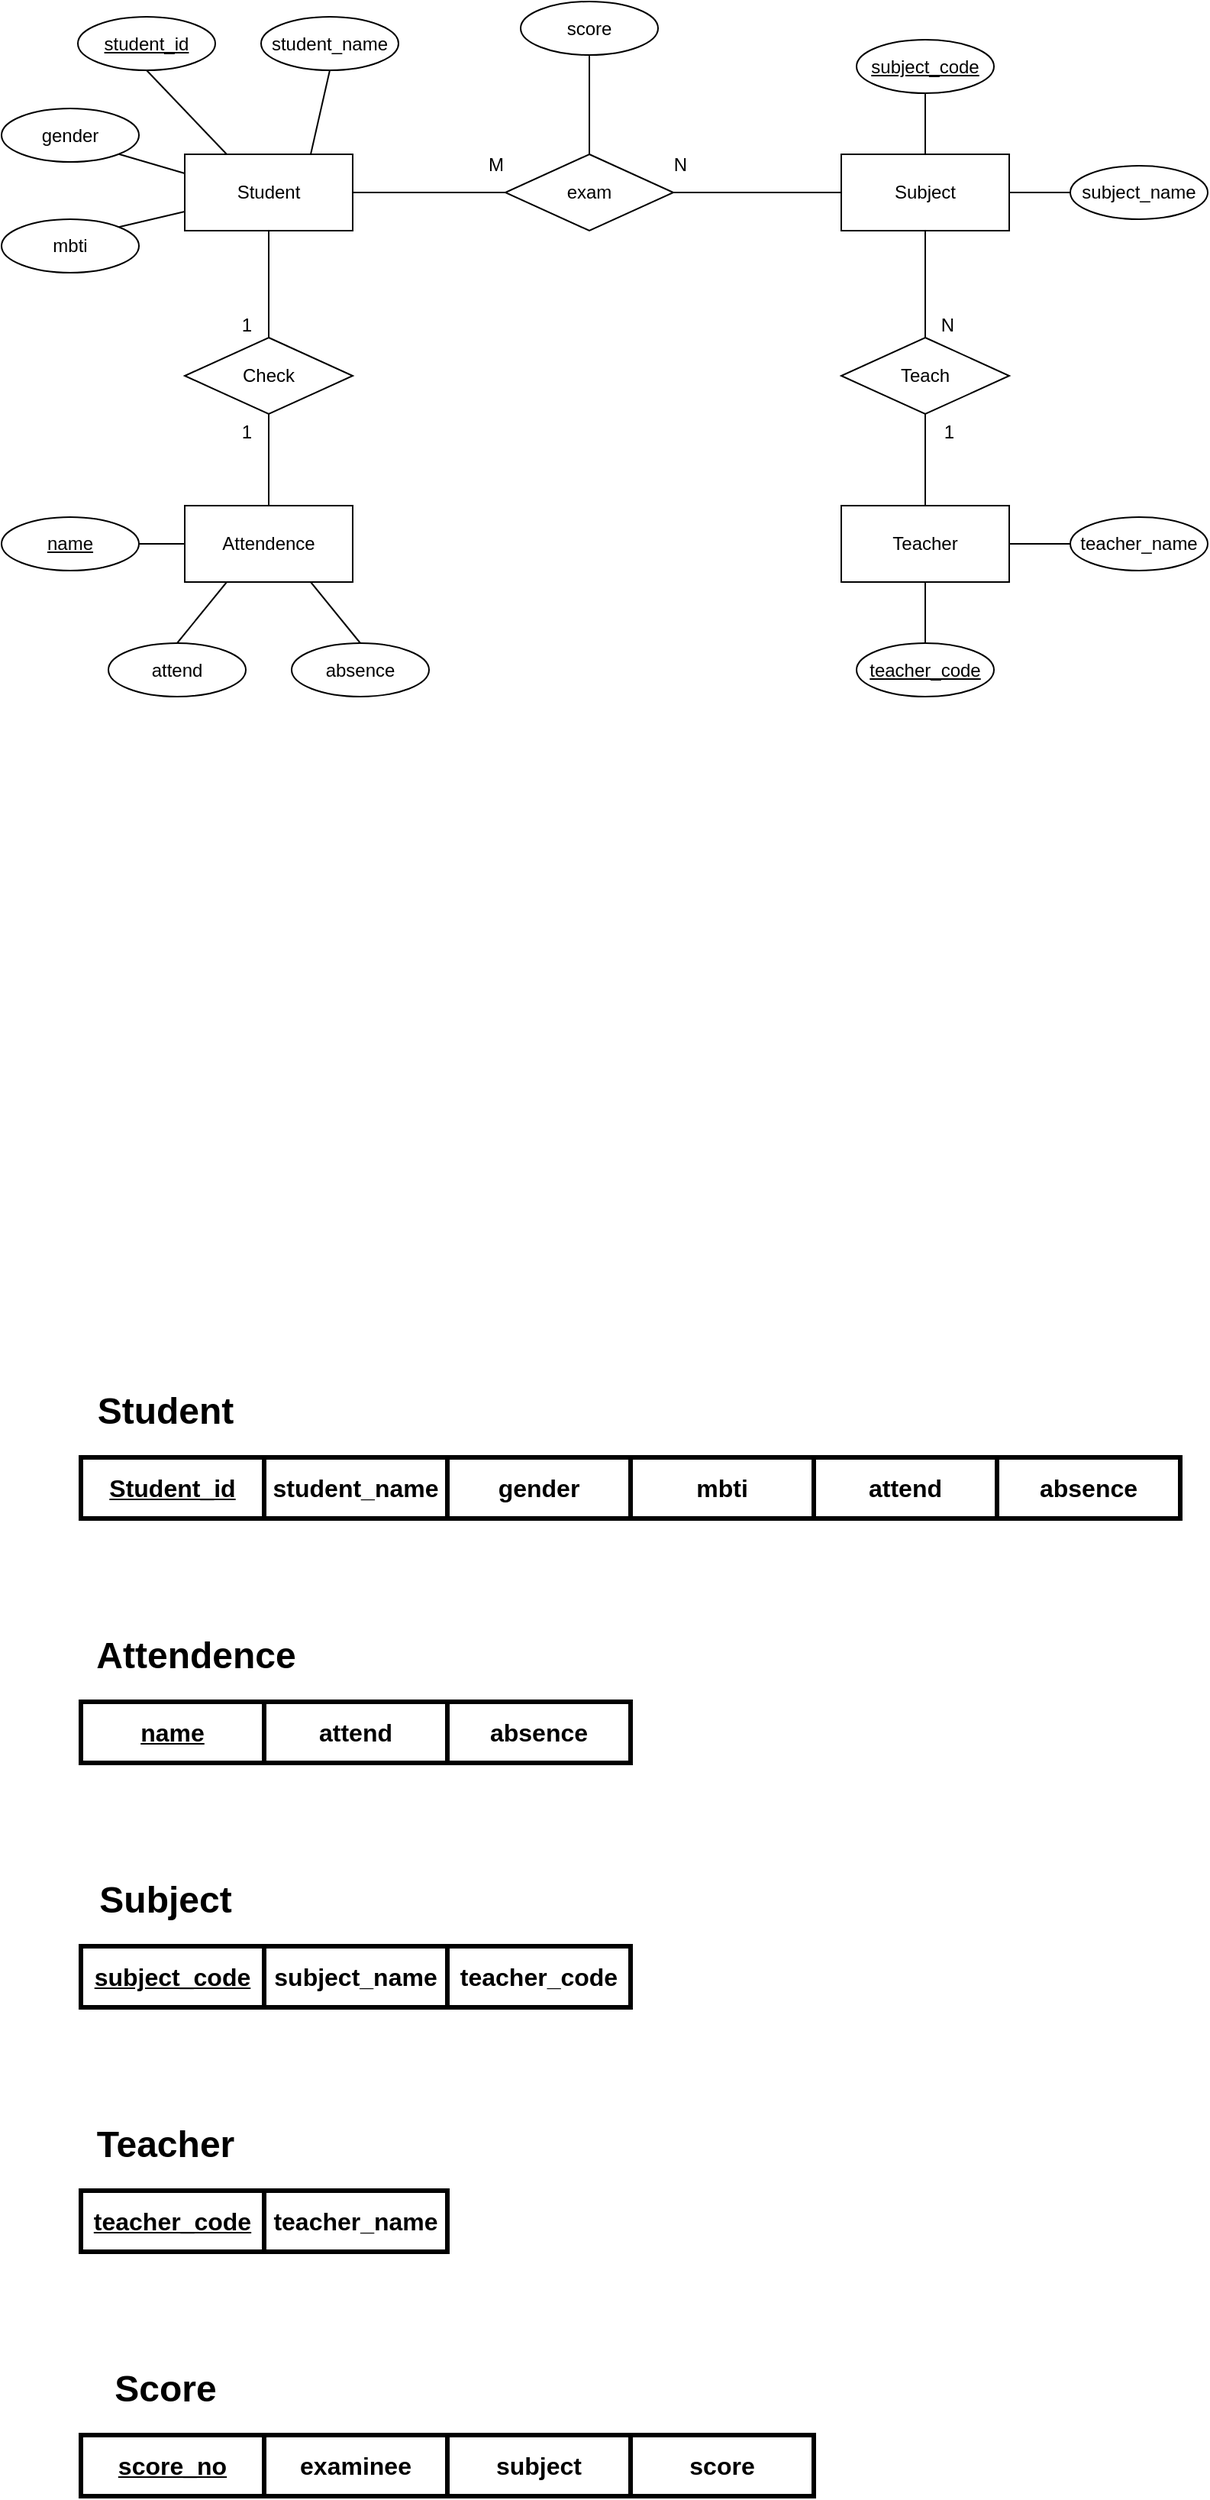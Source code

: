 <mxfile version="21.6.1" type="github">
  <diagram name="페이지-1" id="EzvtfQBdy-hiVALPavz4">
    <mxGraphModel dx="1285" dy="779" grid="1" gridSize="10" guides="1" tooltips="1" connect="1" arrows="1" fold="1" page="1" pageScale="1" pageWidth="827" pageHeight="1169" math="0" shadow="0">
      <root>
        <mxCell id="0" />
        <mxCell id="1" parent="0" />
        <mxCell id="PYD6FqWmEahpJ3s4jbQP-1" value="Student" style="whiteSpace=wrap;html=1;align=center;" vertex="1" parent="1">
          <mxGeometry x="138" y="457" width="110" height="50" as="geometry" />
        </mxCell>
        <mxCell id="PYD6FqWmEahpJ3s4jbQP-2" value="Teacher" style="whiteSpace=wrap;html=1;align=center;" vertex="1" parent="1">
          <mxGeometry x="568" y="687" width="110" height="50" as="geometry" />
        </mxCell>
        <mxCell id="PYD6FqWmEahpJ3s4jbQP-3" value="Subject" style="whiteSpace=wrap;html=1;align=center;" vertex="1" parent="1">
          <mxGeometry x="568" y="457" width="110" height="50" as="geometry" />
        </mxCell>
        <mxCell id="PYD6FqWmEahpJ3s4jbQP-4" value="Attendence" style="whiteSpace=wrap;html=1;align=center;" vertex="1" parent="1">
          <mxGeometry x="138" y="687" width="110" height="50" as="geometry" />
        </mxCell>
        <mxCell id="PYD6FqWmEahpJ3s4jbQP-5" value="exam" style="shape=rhombus;perimeter=rhombusPerimeter;whiteSpace=wrap;html=1;align=center;" vertex="1" parent="1">
          <mxGeometry x="348" y="457" width="110" height="50" as="geometry" />
        </mxCell>
        <mxCell id="PYD6FqWmEahpJ3s4jbQP-6" value="Teach" style="shape=rhombus;perimeter=rhombusPerimeter;whiteSpace=wrap;html=1;align=center;" vertex="1" parent="1">
          <mxGeometry x="568" y="577" width="110" height="50" as="geometry" />
        </mxCell>
        <mxCell id="PYD6FqWmEahpJ3s4jbQP-7" value="" style="endArrow=none;html=1;rounded=0;entryX=0.5;entryY=1;entryDx=0;entryDy=0;exitX=0.5;exitY=0;exitDx=0;exitDy=0;" edge="1" parent="1" source="PYD6FqWmEahpJ3s4jbQP-2" target="PYD6FqWmEahpJ3s4jbQP-6">
          <mxGeometry relative="1" as="geometry">
            <mxPoint x="338" y="667" as="sourcePoint" />
            <mxPoint x="498" y="667" as="targetPoint" />
          </mxGeometry>
        </mxCell>
        <mxCell id="PYD6FqWmEahpJ3s4jbQP-8" value="1" style="resizable=0;html=1;whiteSpace=wrap;align=right;verticalAlign=bottom;" connectable="0" vertex="1" parent="PYD6FqWmEahpJ3s4jbQP-7">
          <mxGeometry x="1" relative="1" as="geometry">
            <mxPoint x="20" y="20" as="offset" />
          </mxGeometry>
        </mxCell>
        <mxCell id="PYD6FqWmEahpJ3s4jbQP-9" value="" style="endArrow=none;html=1;rounded=0;entryX=0.5;entryY=0;entryDx=0;entryDy=0;exitX=0.5;exitY=1;exitDx=0;exitDy=0;" edge="1" parent="1" source="PYD6FqWmEahpJ3s4jbQP-3" target="PYD6FqWmEahpJ3s4jbQP-6">
          <mxGeometry relative="1" as="geometry">
            <mxPoint x="438" y="677" as="sourcePoint" />
            <mxPoint x="598" y="677" as="targetPoint" />
          </mxGeometry>
        </mxCell>
        <mxCell id="PYD6FqWmEahpJ3s4jbQP-10" value="N" style="resizable=0;html=1;whiteSpace=wrap;align=right;verticalAlign=bottom;" connectable="0" vertex="1" parent="PYD6FqWmEahpJ3s4jbQP-9">
          <mxGeometry x="1" relative="1" as="geometry">
            <mxPoint x="20" as="offset" />
          </mxGeometry>
        </mxCell>
        <mxCell id="PYD6FqWmEahpJ3s4jbQP-11" value="" style="endArrow=none;html=1;rounded=0;exitX=1;exitY=0.5;exitDx=0;exitDy=0;entryX=0;entryY=0.5;entryDx=0;entryDy=0;" edge="1" parent="1" source="PYD6FqWmEahpJ3s4jbQP-1" target="PYD6FqWmEahpJ3s4jbQP-5">
          <mxGeometry relative="1" as="geometry">
            <mxPoint x="448" y="637" as="sourcePoint" />
            <mxPoint x="608" y="637" as="targetPoint" />
          </mxGeometry>
        </mxCell>
        <mxCell id="PYD6FqWmEahpJ3s4jbQP-12" value="M" style="resizable=0;html=1;whiteSpace=wrap;align=right;verticalAlign=bottom;" connectable="0" vertex="1" parent="PYD6FqWmEahpJ3s4jbQP-11">
          <mxGeometry x="1" relative="1" as="geometry">
            <mxPoint y="-10" as="offset" />
          </mxGeometry>
        </mxCell>
        <mxCell id="PYD6FqWmEahpJ3s4jbQP-13" value="" style="endArrow=none;html=1;rounded=0;entryX=1;entryY=0.5;entryDx=0;entryDy=0;exitX=0;exitY=0.5;exitDx=0;exitDy=0;" edge="1" parent="1" source="PYD6FqWmEahpJ3s4jbQP-3" target="PYD6FqWmEahpJ3s4jbQP-5">
          <mxGeometry relative="1" as="geometry">
            <mxPoint x="448" y="637" as="sourcePoint" />
            <mxPoint x="608" y="637" as="targetPoint" />
          </mxGeometry>
        </mxCell>
        <mxCell id="PYD6FqWmEahpJ3s4jbQP-14" value="N" style="resizable=0;html=1;whiteSpace=wrap;align=right;verticalAlign=bottom;" connectable="0" vertex="1" parent="PYD6FqWmEahpJ3s4jbQP-13">
          <mxGeometry x="1" relative="1" as="geometry">
            <mxPoint x="10" y="-10" as="offset" />
          </mxGeometry>
        </mxCell>
        <mxCell id="PYD6FqWmEahpJ3s4jbQP-15" value="Check" style="shape=rhombus;perimeter=rhombusPerimeter;whiteSpace=wrap;html=1;align=center;" vertex="1" parent="1">
          <mxGeometry x="138" y="577" width="110" height="50" as="geometry" />
        </mxCell>
        <mxCell id="PYD6FqWmEahpJ3s4jbQP-16" value="" style="endArrow=none;html=1;rounded=0;entryX=0.5;entryY=0;entryDx=0;entryDy=0;exitX=0.5;exitY=1;exitDx=0;exitDy=0;" edge="1" parent="1" source="PYD6FqWmEahpJ3s4jbQP-1" target="PYD6FqWmEahpJ3s4jbQP-15">
          <mxGeometry relative="1" as="geometry">
            <mxPoint x="328" y="607" as="sourcePoint" />
            <mxPoint x="488" y="607" as="targetPoint" />
          </mxGeometry>
        </mxCell>
        <mxCell id="PYD6FqWmEahpJ3s4jbQP-17" value="1" style="resizable=0;html=1;whiteSpace=wrap;align=right;verticalAlign=bottom;" connectable="0" vertex="1" parent="PYD6FqWmEahpJ3s4jbQP-16">
          <mxGeometry x="1" relative="1" as="geometry">
            <mxPoint x="-10" as="offset" />
          </mxGeometry>
        </mxCell>
        <mxCell id="PYD6FqWmEahpJ3s4jbQP-18" value="" style="endArrow=none;html=1;rounded=0;exitX=0.5;exitY=0;exitDx=0;exitDy=0;entryX=0.5;entryY=1;entryDx=0;entryDy=0;" edge="1" parent="1" source="PYD6FqWmEahpJ3s4jbQP-4" target="PYD6FqWmEahpJ3s4jbQP-15">
          <mxGeometry relative="1" as="geometry">
            <mxPoint x="328" y="607" as="sourcePoint" />
            <mxPoint x="488" y="607" as="targetPoint" />
          </mxGeometry>
        </mxCell>
        <mxCell id="PYD6FqWmEahpJ3s4jbQP-19" value="1" style="resizable=0;html=1;whiteSpace=wrap;align=right;verticalAlign=bottom;" connectable="0" vertex="1" parent="PYD6FqWmEahpJ3s4jbQP-18">
          <mxGeometry x="1" relative="1" as="geometry">
            <mxPoint x="-10" y="20" as="offset" />
          </mxGeometry>
        </mxCell>
        <mxCell id="PYD6FqWmEahpJ3s4jbQP-20" value="student_name" style="ellipse;whiteSpace=wrap;html=1;align=center;" vertex="1" parent="1">
          <mxGeometry x="188" y="367" width="90" height="35" as="geometry" />
        </mxCell>
        <mxCell id="PYD6FqWmEahpJ3s4jbQP-21" value="gender" style="ellipse;whiteSpace=wrap;html=1;align=center;" vertex="1" parent="1">
          <mxGeometry x="18" y="427" width="90" height="35" as="geometry" />
        </mxCell>
        <mxCell id="PYD6FqWmEahpJ3s4jbQP-22" value="mbti" style="ellipse;whiteSpace=wrap;html=1;align=center;" vertex="1" parent="1">
          <mxGeometry x="18" y="499.5" width="90" height="35" as="geometry" />
        </mxCell>
        <mxCell id="PYD6FqWmEahpJ3s4jbQP-23" value="student_id" style="ellipse;whiteSpace=wrap;html=1;align=center;fontStyle=4;" vertex="1" parent="1">
          <mxGeometry x="68" y="367" width="90" height="35" as="geometry" />
        </mxCell>
        <mxCell id="PYD6FqWmEahpJ3s4jbQP-26" value="" style="endArrow=none;html=1;rounded=0;exitX=0.5;exitY=1;exitDx=0;exitDy=0;entryX=0.75;entryY=0;entryDx=0;entryDy=0;" edge="1" parent="1" source="PYD6FqWmEahpJ3s4jbQP-20" target="PYD6FqWmEahpJ3s4jbQP-1">
          <mxGeometry relative="1" as="geometry">
            <mxPoint x="328" y="447" as="sourcePoint" />
            <mxPoint x="488" y="447" as="targetPoint" />
          </mxGeometry>
        </mxCell>
        <mxCell id="PYD6FqWmEahpJ3s4jbQP-27" value="" style="endArrow=none;html=1;rounded=0;exitX=0.5;exitY=1;exitDx=0;exitDy=0;entryX=0.25;entryY=0;entryDx=0;entryDy=0;" edge="1" parent="1" source="PYD6FqWmEahpJ3s4jbQP-23" target="PYD6FqWmEahpJ3s4jbQP-1">
          <mxGeometry relative="1" as="geometry">
            <mxPoint x="328" y="447" as="sourcePoint" />
            <mxPoint x="488" y="447" as="targetPoint" />
          </mxGeometry>
        </mxCell>
        <mxCell id="PYD6FqWmEahpJ3s4jbQP-28" value="" style="endArrow=none;html=1;rounded=0;exitX=1;exitY=1;exitDx=0;exitDy=0;entryX=0;entryY=0.25;entryDx=0;entryDy=0;" edge="1" parent="1" source="PYD6FqWmEahpJ3s4jbQP-21" target="PYD6FqWmEahpJ3s4jbQP-1">
          <mxGeometry relative="1" as="geometry">
            <mxPoint x="328" y="447" as="sourcePoint" />
            <mxPoint x="488" y="447" as="targetPoint" />
          </mxGeometry>
        </mxCell>
        <mxCell id="PYD6FqWmEahpJ3s4jbQP-29" value="" style="endArrow=none;html=1;rounded=0;exitX=1;exitY=0;exitDx=0;exitDy=0;entryX=0;entryY=0.75;entryDx=0;entryDy=0;" edge="1" parent="1" source="PYD6FqWmEahpJ3s4jbQP-22" target="PYD6FqWmEahpJ3s4jbQP-1">
          <mxGeometry relative="1" as="geometry">
            <mxPoint x="328" y="447" as="sourcePoint" />
            <mxPoint x="488" y="447" as="targetPoint" />
          </mxGeometry>
        </mxCell>
        <mxCell id="PYD6FqWmEahpJ3s4jbQP-30" value="score" style="ellipse;whiteSpace=wrap;html=1;align=center;" vertex="1" parent="1">
          <mxGeometry x="358" y="357" width="90" height="35" as="geometry" />
        </mxCell>
        <mxCell id="PYD6FqWmEahpJ3s4jbQP-31" value="" style="endArrow=none;html=1;rounded=0;exitX=0.5;exitY=1;exitDx=0;exitDy=0;entryX=0.5;entryY=0;entryDx=0;entryDy=0;" edge="1" parent="1" source="PYD6FqWmEahpJ3s4jbQP-30" target="PYD6FqWmEahpJ3s4jbQP-5">
          <mxGeometry relative="1" as="geometry">
            <mxPoint x="328" y="607" as="sourcePoint" />
            <mxPoint x="488" y="607" as="targetPoint" />
          </mxGeometry>
        </mxCell>
        <mxCell id="PYD6FqWmEahpJ3s4jbQP-33" value="subject_code" style="ellipse;whiteSpace=wrap;html=1;align=center;fontStyle=4;" vertex="1" parent="1">
          <mxGeometry x="578" y="382" width="90" height="35" as="geometry" />
        </mxCell>
        <mxCell id="PYD6FqWmEahpJ3s4jbQP-34" value="subject_name" style="ellipse;whiteSpace=wrap;html=1;align=center;" vertex="1" parent="1">
          <mxGeometry x="718" y="464.5" width="90" height="35" as="geometry" />
        </mxCell>
        <mxCell id="PYD6FqWmEahpJ3s4jbQP-35" value="teacher_code" style="ellipse;whiteSpace=wrap;html=1;align=center;fontStyle=4;" vertex="1" parent="1">
          <mxGeometry x="578" y="777" width="90" height="35" as="geometry" />
        </mxCell>
        <mxCell id="PYD6FqWmEahpJ3s4jbQP-36" value="teacher_name" style="ellipse;whiteSpace=wrap;html=1;align=center;" vertex="1" parent="1">
          <mxGeometry x="718" y="694.5" width="90" height="35" as="geometry" />
        </mxCell>
        <mxCell id="PYD6FqWmEahpJ3s4jbQP-37" value="" style="endArrow=none;html=1;rounded=0;exitX=0.5;exitY=1;exitDx=0;exitDy=0;entryX=0.5;entryY=0;entryDx=0;entryDy=0;" edge="1" parent="1" source="PYD6FqWmEahpJ3s4jbQP-33" target="PYD6FqWmEahpJ3s4jbQP-3">
          <mxGeometry relative="1" as="geometry">
            <mxPoint x="328" y="607" as="sourcePoint" />
            <mxPoint x="488" y="607" as="targetPoint" />
          </mxGeometry>
        </mxCell>
        <mxCell id="PYD6FqWmEahpJ3s4jbQP-38" value="" style="endArrow=none;html=1;rounded=0;entryX=0;entryY=0.5;entryDx=0;entryDy=0;exitX=1;exitY=0.5;exitDx=0;exitDy=0;" edge="1" parent="1" source="PYD6FqWmEahpJ3s4jbQP-3" target="PYD6FqWmEahpJ3s4jbQP-34">
          <mxGeometry relative="1" as="geometry">
            <mxPoint x="328" y="607" as="sourcePoint" />
            <mxPoint x="488" y="607" as="targetPoint" />
          </mxGeometry>
        </mxCell>
        <mxCell id="PYD6FqWmEahpJ3s4jbQP-39" value="" style="endArrow=none;html=1;rounded=0;entryX=0;entryY=0.5;entryDx=0;entryDy=0;exitX=1;exitY=0.5;exitDx=0;exitDy=0;" edge="1" parent="1" source="PYD6FqWmEahpJ3s4jbQP-2" target="PYD6FqWmEahpJ3s4jbQP-36">
          <mxGeometry relative="1" as="geometry">
            <mxPoint x="328" y="607" as="sourcePoint" />
            <mxPoint x="488" y="607" as="targetPoint" />
          </mxGeometry>
        </mxCell>
        <mxCell id="PYD6FqWmEahpJ3s4jbQP-40" value="" style="endArrow=none;html=1;rounded=0;entryX=0.5;entryY=0;entryDx=0;entryDy=0;exitX=0.5;exitY=1;exitDx=0;exitDy=0;" edge="1" parent="1" source="PYD6FqWmEahpJ3s4jbQP-2" target="PYD6FqWmEahpJ3s4jbQP-35">
          <mxGeometry relative="1" as="geometry">
            <mxPoint x="328" y="607" as="sourcePoint" />
            <mxPoint x="488" y="607" as="targetPoint" />
          </mxGeometry>
        </mxCell>
        <mxCell id="PYD6FqWmEahpJ3s4jbQP-41" value="name" style="ellipse;whiteSpace=wrap;html=1;align=center;fontStyle=4;" vertex="1" parent="1">
          <mxGeometry x="18" y="694.5" width="90" height="35" as="geometry" />
        </mxCell>
        <mxCell id="PYD6FqWmEahpJ3s4jbQP-42" value="attend" style="ellipse;whiteSpace=wrap;html=1;align=center;" vertex="1" parent="1">
          <mxGeometry x="88" y="777" width="90" height="35" as="geometry" />
        </mxCell>
        <mxCell id="PYD6FqWmEahpJ3s4jbQP-43" value="absence" style="ellipse;whiteSpace=wrap;html=1;align=center;" vertex="1" parent="1">
          <mxGeometry x="208" y="777" width="90" height="35" as="geometry" />
        </mxCell>
        <mxCell id="PYD6FqWmEahpJ3s4jbQP-44" value="" style="endArrow=none;html=1;rounded=0;exitX=1;exitY=0.5;exitDx=0;exitDy=0;entryX=0;entryY=0.5;entryDx=0;entryDy=0;" edge="1" parent="1" source="PYD6FqWmEahpJ3s4jbQP-41" target="PYD6FqWmEahpJ3s4jbQP-4">
          <mxGeometry relative="1" as="geometry">
            <mxPoint x="328" y="617" as="sourcePoint" />
            <mxPoint x="488" y="617" as="targetPoint" />
          </mxGeometry>
        </mxCell>
        <mxCell id="PYD6FqWmEahpJ3s4jbQP-45" value="" style="endArrow=none;html=1;rounded=0;exitX=0.5;exitY=0;exitDx=0;exitDy=0;entryX=0.25;entryY=1;entryDx=0;entryDy=0;" edge="1" parent="1" source="PYD6FqWmEahpJ3s4jbQP-42" target="PYD6FqWmEahpJ3s4jbQP-4">
          <mxGeometry relative="1" as="geometry">
            <mxPoint x="328" y="617" as="sourcePoint" />
            <mxPoint x="488" y="617" as="targetPoint" />
          </mxGeometry>
        </mxCell>
        <mxCell id="PYD6FqWmEahpJ3s4jbQP-46" value="" style="endArrow=none;html=1;rounded=0;exitX=0.5;exitY=0;exitDx=0;exitDy=0;entryX=0.75;entryY=1;entryDx=0;entryDy=0;" edge="1" parent="1" source="PYD6FqWmEahpJ3s4jbQP-43" target="PYD6FqWmEahpJ3s4jbQP-4">
          <mxGeometry relative="1" as="geometry">
            <mxPoint x="328" y="617" as="sourcePoint" />
            <mxPoint x="488" y="617" as="targetPoint" />
          </mxGeometry>
        </mxCell>
        <mxCell id="PYD6FqWmEahpJ3s4jbQP-47" value="&lt;u&gt;&lt;b&gt;Student_id&lt;/b&gt;&lt;/u&gt;" style="rounded=0;whiteSpace=wrap;html=1;fontSize=16;labelBackgroundColor=none;strokeWidth=3;" vertex="1" parent="1">
          <mxGeometry x="70" y="1310" width="120" height="40" as="geometry" />
        </mxCell>
        <mxCell id="PYD6FqWmEahpJ3s4jbQP-48" value="&lt;font style=&quot;font-size: 16px;&quot;&gt;&lt;b&gt;student_name&lt;/b&gt;&lt;/font&gt;" style="rounded=0;whiteSpace=wrap;html=1;labelBackgroundColor=none;strokeWidth=3;" vertex="1" parent="1">
          <mxGeometry x="190" y="1310" width="120" height="40" as="geometry" />
        </mxCell>
        <mxCell id="PYD6FqWmEahpJ3s4jbQP-49" value="&lt;font style=&quot;font-size: 16px;&quot;&gt;&lt;b&gt;gender&lt;/b&gt;&lt;/font&gt;" style="rounded=0;whiteSpace=wrap;html=1;labelBackgroundColor=none;strokeWidth=3;" vertex="1" parent="1">
          <mxGeometry x="310" y="1310" width="120" height="40" as="geometry" />
        </mxCell>
        <mxCell id="PYD6FqWmEahpJ3s4jbQP-50" value="&lt;font style=&quot;font-size: 16px;&quot;&gt;&lt;b&gt;mbti&lt;/b&gt;&lt;/font&gt;" style="rounded=0;whiteSpace=wrap;html=1;labelBackgroundColor=none;strokeWidth=3;" vertex="1" parent="1">
          <mxGeometry x="430" y="1310" width="120" height="40" as="geometry" />
        </mxCell>
        <mxCell id="PYD6FqWmEahpJ3s4jbQP-51" value="&lt;span style=&quot;font-size: 16px;&quot;&gt;&lt;b&gt;attend&lt;/b&gt;&lt;/span&gt;" style="rounded=0;whiteSpace=wrap;html=1;labelBackgroundColor=none;strokeWidth=3;" vertex="1" parent="1">
          <mxGeometry x="550" y="1310" width="120" height="40" as="geometry" />
        </mxCell>
        <mxCell id="PYD6FqWmEahpJ3s4jbQP-52" value="&lt;font style=&quot;font-size: 16px;&quot;&gt;&lt;b&gt;absence&lt;/b&gt;&lt;/font&gt;" style="rounded=0;whiteSpace=wrap;html=1;labelBackgroundColor=none;strokeWidth=3;" vertex="1" parent="1">
          <mxGeometry x="670" y="1310" width="120" height="40" as="geometry" />
        </mxCell>
        <mxCell id="PYD6FqWmEahpJ3s4jbQP-53" value="Student" style="text;html=1;align=center;verticalAlign=middle;resizable=0;points=[];autosize=1;strokeColor=none;fillColor=none;fontSize=24;fontStyle=1;labelBackgroundColor=none;" vertex="1" parent="1">
          <mxGeometry x="70" y="1260" width="110" height="40" as="geometry" />
        </mxCell>
        <mxCell id="PYD6FqWmEahpJ3s4jbQP-54" value="name" style="rounded=0;whiteSpace=wrap;html=1;fontSize=16;fontStyle=5;labelBackgroundColor=none;strokeWidth=3;" vertex="1" parent="1">
          <mxGeometry x="70" y="1470" width="120" height="40" as="geometry" />
        </mxCell>
        <mxCell id="PYD6FqWmEahpJ3s4jbQP-55" value="attend" style="rounded=0;whiteSpace=wrap;html=1;fontSize=16;fontStyle=1;labelBackgroundColor=none;strokeWidth=3;" vertex="1" parent="1">
          <mxGeometry x="190" y="1470" width="120" height="40" as="geometry" />
        </mxCell>
        <mxCell id="PYD6FqWmEahpJ3s4jbQP-56" value="absence" style="rounded=0;whiteSpace=wrap;html=1;fontSize=16;fontStyle=1;labelBackgroundColor=none;strokeWidth=3;" vertex="1" parent="1">
          <mxGeometry x="310" y="1470" width="120" height="40" as="geometry" />
        </mxCell>
        <mxCell id="PYD6FqWmEahpJ3s4jbQP-59" value="Attendence" style="text;html=1;align=center;verticalAlign=middle;resizable=0;points=[];autosize=1;strokeColor=none;fillColor=none;fontSize=24;fontStyle=1;labelBackgroundColor=none;" vertex="1" parent="1">
          <mxGeometry x="70" y="1420" width="150" height="40" as="geometry" />
        </mxCell>
        <mxCell id="PYD6FqWmEahpJ3s4jbQP-60" value="subject_code" style="rounded=0;whiteSpace=wrap;html=1;fontSize=16;fontStyle=5;labelBackgroundColor=none;strokeWidth=3;" vertex="1" parent="1">
          <mxGeometry x="70" y="1630" width="120" height="40" as="geometry" />
        </mxCell>
        <mxCell id="PYD6FqWmEahpJ3s4jbQP-61" value="subject_name" style="rounded=0;whiteSpace=wrap;html=1;fontSize=16;fontStyle=1;labelBackgroundColor=none;strokeWidth=3;" vertex="1" parent="1">
          <mxGeometry x="190" y="1630" width="120" height="40" as="geometry" />
        </mxCell>
        <mxCell id="PYD6FqWmEahpJ3s4jbQP-62" value="teacher_code" style="rounded=0;whiteSpace=wrap;html=1;fontSize=16;fontStyle=1;labelBackgroundColor=none;strokeWidth=3;" vertex="1" parent="1">
          <mxGeometry x="310" y="1630" width="120" height="40" as="geometry" />
        </mxCell>
        <mxCell id="PYD6FqWmEahpJ3s4jbQP-63" value="Subject" style="text;html=1;align=center;verticalAlign=middle;resizable=0;points=[];autosize=1;strokeColor=none;fillColor=none;fontSize=24;fontStyle=1;labelBackgroundColor=none;" vertex="1" parent="1">
          <mxGeometry x="70" y="1580" width="110" height="40" as="geometry" />
        </mxCell>
        <mxCell id="PYD6FqWmEahpJ3s4jbQP-64" value="teacher_code" style="rounded=0;whiteSpace=wrap;html=1;fontSize=16;fontStyle=5;labelBackgroundColor=none;strokeWidth=3;" vertex="1" parent="1">
          <mxGeometry x="70" y="1790" width="120" height="40" as="geometry" />
        </mxCell>
        <mxCell id="PYD6FqWmEahpJ3s4jbQP-65" value="teacher_name" style="rounded=0;whiteSpace=wrap;html=1;fontSize=16;fontStyle=1;labelBackgroundColor=none;strokeWidth=3;" vertex="1" parent="1">
          <mxGeometry x="190" y="1790" width="120" height="40" as="geometry" />
        </mxCell>
        <mxCell id="PYD6FqWmEahpJ3s4jbQP-68" value="Teacher" style="text;html=1;align=center;verticalAlign=middle;resizable=0;points=[];autosize=1;strokeColor=none;fillColor=none;fontSize=24;fontStyle=1;labelBackgroundColor=none;" vertex="1" parent="1">
          <mxGeometry x="70" y="1740" width="110" height="40" as="geometry" />
        </mxCell>
        <mxCell id="PYD6FqWmEahpJ3s4jbQP-75" value="&lt;b&gt;&lt;u&gt;score_no&lt;/u&gt;&lt;/b&gt;" style="rounded=0;whiteSpace=wrap;html=1;fontSize=16;labelBackgroundColor=none;strokeWidth=3;" vertex="1" parent="1">
          <mxGeometry x="70" y="1950" width="120" height="40" as="geometry" />
        </mxCell>
        <mxCell id="PYD6FqWmEahpJ3s4jbQP-76" value="&lt;font style=&quot;font-size: 16px;&quot;&gt;&lt;b&gt;examinee&lt;/b&gt;&lt;/font&gt;" style="rounded=0;whiteSpace=wrap;html=1;labelBackgroundColor=none;strokeWidth=3;" vertex="1" parent="1">
          <mxGeometry x="190" y="1950" width="120" height="40" as="geometry" />
        </mxCell>
        <mxCell id="PYD6FqWmEahpJ3s4jbQP-77" value="&lt;font style=&quot;font-size: 16px;&quot;&gt;&lt;b&gt;subject&lt;/b&gt;&lt;/font&gt;" style="rounded=0;whiteSpace=wrap;html=1;labelBackgroundColor=none;strokeWidth=3;" vertex="1" parent="1">
          <mxGeometry x="310" y="1950" width="120" height="40" as="geometry" />
        </mxCell>
        <mxCell id="PYD6FqWmEahpJ3s4jbQP-78" value="&lt;font style=&quot;font-size: 16px;&quot;&gt;&lt;b&gt;score&lt;/b&gt;&lt;/font&gt;" style="rounded=0;whiteSpace=wrap;html=1;labelBackgroundColor=none;strokeWidth=3;" vertex="1" parent="1">
          <mxGeometry x="430" y="1950" width="120" height="40" as="geometry" />
        </mxCell>
        <mxCell id="PYD6FqWmEahpJ3s4jbQP-81" value="Score" style="text;html=1;align=center;verticalAlign=middle;resizable=0;points=[];autosize=1;strokeColor=none;fillColor=none;fontSize=24;fontStyle=1;labelBackgroundColor=none;" vertex="1" parent="1">
          <mxGeometry x="80" y="1900" width="90" height="40" as="geometry" />
        </mxCell>
      </root>
    </mxGraphModel>
  </diagram>
</mxfile>
